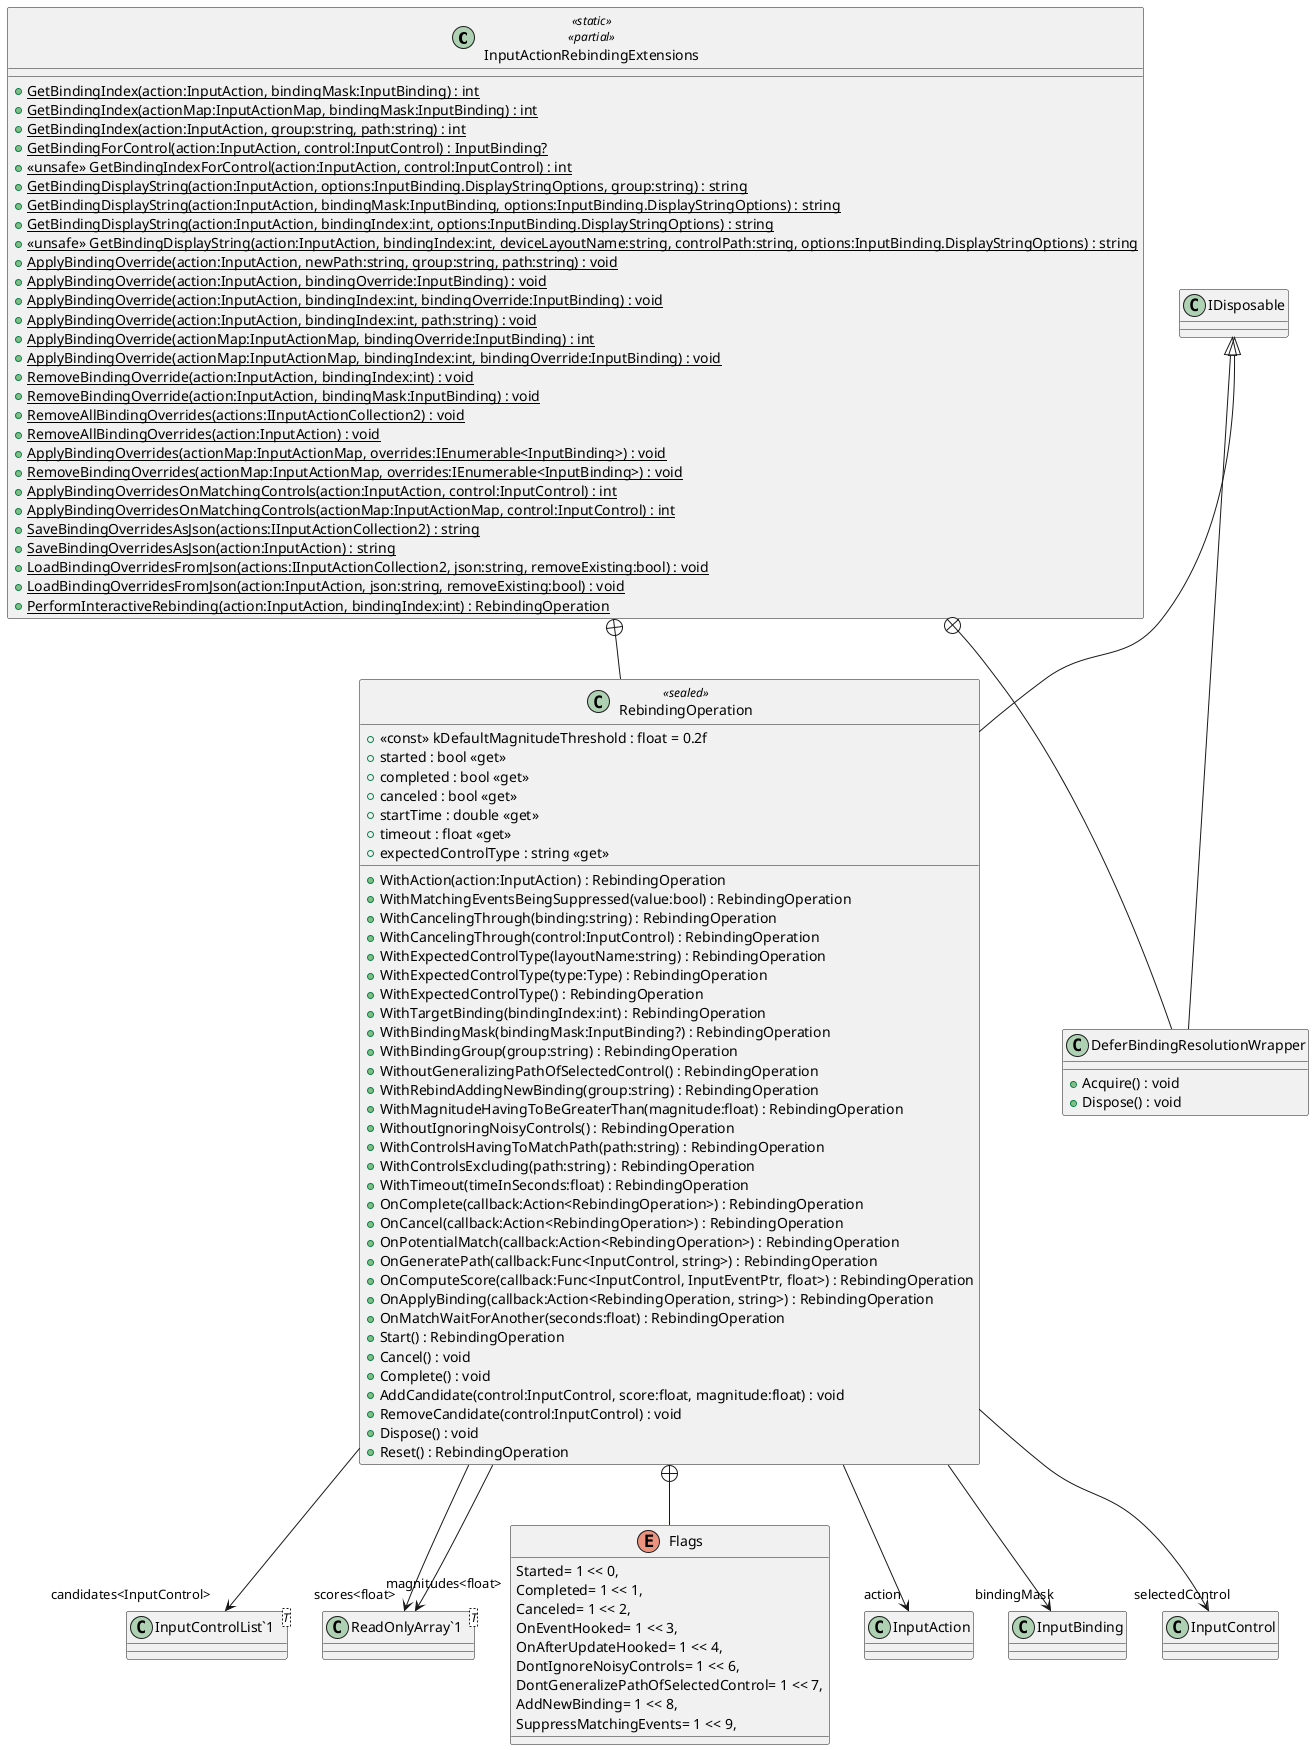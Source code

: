 @startuml
class InputActionRebindingExtensions <<static>> <<partial>> {
    + {static} GetBindingIndex(action:InputAction, bindingMask:InputBinding) : int
    + {static} GetBindingIndex(actionMap:InputActionMap, bindingMask:InputBinding) : int
    + {static} GetBindingIndex(action:InputAction, group:string, path:string) : int
    + {static} GetBindingForControl(action:InputAction, control:InputControl) : InputBinding?
    + {static} <<unsafe>> GetBindingIndexForControl(action:InputAction, control:InputControl) : int
    + {static} GetBindingDisplayString(action:InputAction, options:InputBinding.DisplayStringOptions, group:string) : string
    + {static} GetBindingDisplayString(action:InputAction, bindingMask:InputBinding, options:InputBinding.DisplayStringOptions) : string
    + {static} GetBindingDisplayString(action:InputAction, bindingIndex:int, options:InputBinding.DisplayStringOptions) : string
    + {static} <<unsafe>> GetBindingDisplayString(action:InputAction, bindingIndex:int, deviceLayoutName:string, controlPath:string, options:InputBinding.DisplayStringOptions) : string
    + {static} ApplyBindingOverride(action:InputAction, newPath:string, group:string, path:string) : void
    + {static} ApplyBindingOverride(action:InputAction, bindingOverride:InputBinding) : void
    + {static} ApplyBindingOverride(action:InputAction, bindingIndex:int, bindingOverride:InputBinding) : void
    + {static} ApplyBindingOverride(action:InputAction, bindingIndex:int, path:string) : void
    + {static} ApplyBindingOverride(actionMap:InputActionMap, bindingOverride:InputBinding) : int
    + {static} ApplyBindingOverride(actionMap:InputActionMap, bindingIndex:int, bindingOverride:InputBinding) : void
    + {static} RemoveBindingOverride(action:InputAction, bindingIndex:int) : void
    + {static} RemoveBindingOverride(action:InputAction, bindingMask:InputBinding) : void
    + {static} RemoveAllBindingOverrides(actions:IInputActionCollection2) : void
    + {static} RemoveAllBindingOverrides(action:InputAction) : void
    + {static} ApplyBindingOverrides(actionMap:InputActionMap, overrides:IEnumerable<InputBinding>) : void
    + {static} RemoveBindingOverrides(actionMap:InputActionMap, overrides:IEnumerable<InputBinding>) : void
    + {static} ApplyBindingOverridesOnMatchingControls(action:InputAction, control:InputControl) : int
    + {static} ApplyBindingOverridesOnMatchingControls(actionMap:InputActionMap, control:InputControl) : int
    + {static} SaveBindingOverridesAsJson(actions:IInputActionCollection2) : string
    + {static} SaveBindingOverridesAsJson(action:InputAction) : string
    + {static} LoadBindingOverridesFromJson(actions:IInputActionCollection2, json:string, removeExisting:bool) : void
    + {static} LoadBindingOverridesFromJson(action:InputAction, json:string, removeExisting:bool) : void
    + {static} PerformInteractiveRebinding(action:InputAction, bindingIndex:int) : RebindingOperation
}
class RebindingOperation <<sealed>> {
    + <<const>> kDefaultMagnitudeThreshold : float = 0.2f
    + started : bool <<get>>
    + completed : bool <<get>>
    + canceled : bool <<get>>
    + startTime : double <<get>>
    + timeout : float <<get>>
    + expectedControlType : string <<get>>
    + WithAction(action:InputAction) : RebindingOperation
    + WithMatchingEventsBeingSuppressed(value:bool) : RebindingOperation
    + WithCancelingThrough(binding:string) : RebindingOperation
    + WithCancelingThrough(control:InputControl) : RebindingOperation
    + WithExpectedControlType(layoutName:string) : RebindingOperation
    + WithExpectedControlType(type:Type) : RebindingOperation
    + WithExpectedControlType() : RebindingOperation
    + WithTargetBinding(bindingIndex:int) : RebindingOperation
    + WithBindingMask(bindingMask:InputBinding?) : RebindingOperation
    + WithBindingGroup(group:string) : RebindingOperation
    + WithoutGeneralizingPathOfSelectedControl() : RebindingOperation
    + WithRebindAddingNewBinding(group:string) : RebindingOperation
    + WithMagnitudeHavingToBeGreaterThan(magnitude:float) : RebindingOperation
    + WithoutIgnoringNoisyControls() : RebindingOperation
    + WithControlsHavingToMatchPath(path:string) : RebindingOperation
    + WithControlsExcluding(path:string) : RebindingOperation
    + WithTimeout(timeInSeconds:float) : RebindingOperation
    + OnComplete(callback:Action<RebindingOperation>) : RebindingOperation
    + OnCancel(callback:Action<RebindingOperation>) : RebindingOperation
    + OnPotentialMatch(callback:Action<RebindingOperation>) : RebindingOperation
    + OnGeneratePath(callback:Func<InputControl, string>) : RebindingOperation
    + OnComputeScore(callback:Func<InputControl, InputEventPtr, float>) : RebindingOperation
    + OnApplyBinding(callback:Action<RebindingOperation, string>) : RebindingOperation
    + OnMatchWaitForAnother(seconds:float) : RebindingOperation
    + Start() : RebindingOperation
    + Cancel() : void
    + Complete() : void
    + AddCandidate(control:InputControl, score:float, magnitude:float) : void
    + RemoveCandidate(control:InputControl) : void
    + Dispose() : void
    + Reset() : RebindingOperation
}
class DeferBindingResolutionWrapper {
    + Acquire() : void
    + Dispose() : void
}
class "InputControlList`1"<T> {
}
class "ReadOnlyArray`1"<T> {
}
enum Flags {
    Started= 1 << 0,
    Completed= 1 << 1,
    Canceled= 1 << 2,
    OnEventHooked= 1 << 3,
    OnAfterUpdateHooked= 1 << 4,
    DontIgnoreNoisyControls= 1 << 6,
    DontGeneralizePathOfSelectedControl= 1 << 7,
    AddNewBinding= 1 << 8,
    SuppressMatchingEvents= 1 << 9,
}
InputActionRebindingExtensions +-- RebindingOperation
IDisposable <|-- RebindingOperation
RebindingOperation --> "action" InputAction
RebindingOperation --> "bindingMask" InputBinding
RebindingOperation --> "candidates<InputControl>" "InputControlList`1"
RebindingOperation --> "scores<float>" "ReadOnlyArray`1"
RebindingOperation --> "magnitudes<float>" "ReadOnlyArray`1"
RebindingOperation --> "selectedControl" InputControl
InputActionRebindingExtensions +-- DeferBindingResolutionWrapper
IDisposable <|-- DeferBindingResolutionWrapper
RebindingOperation +-- Flags
@enduml
